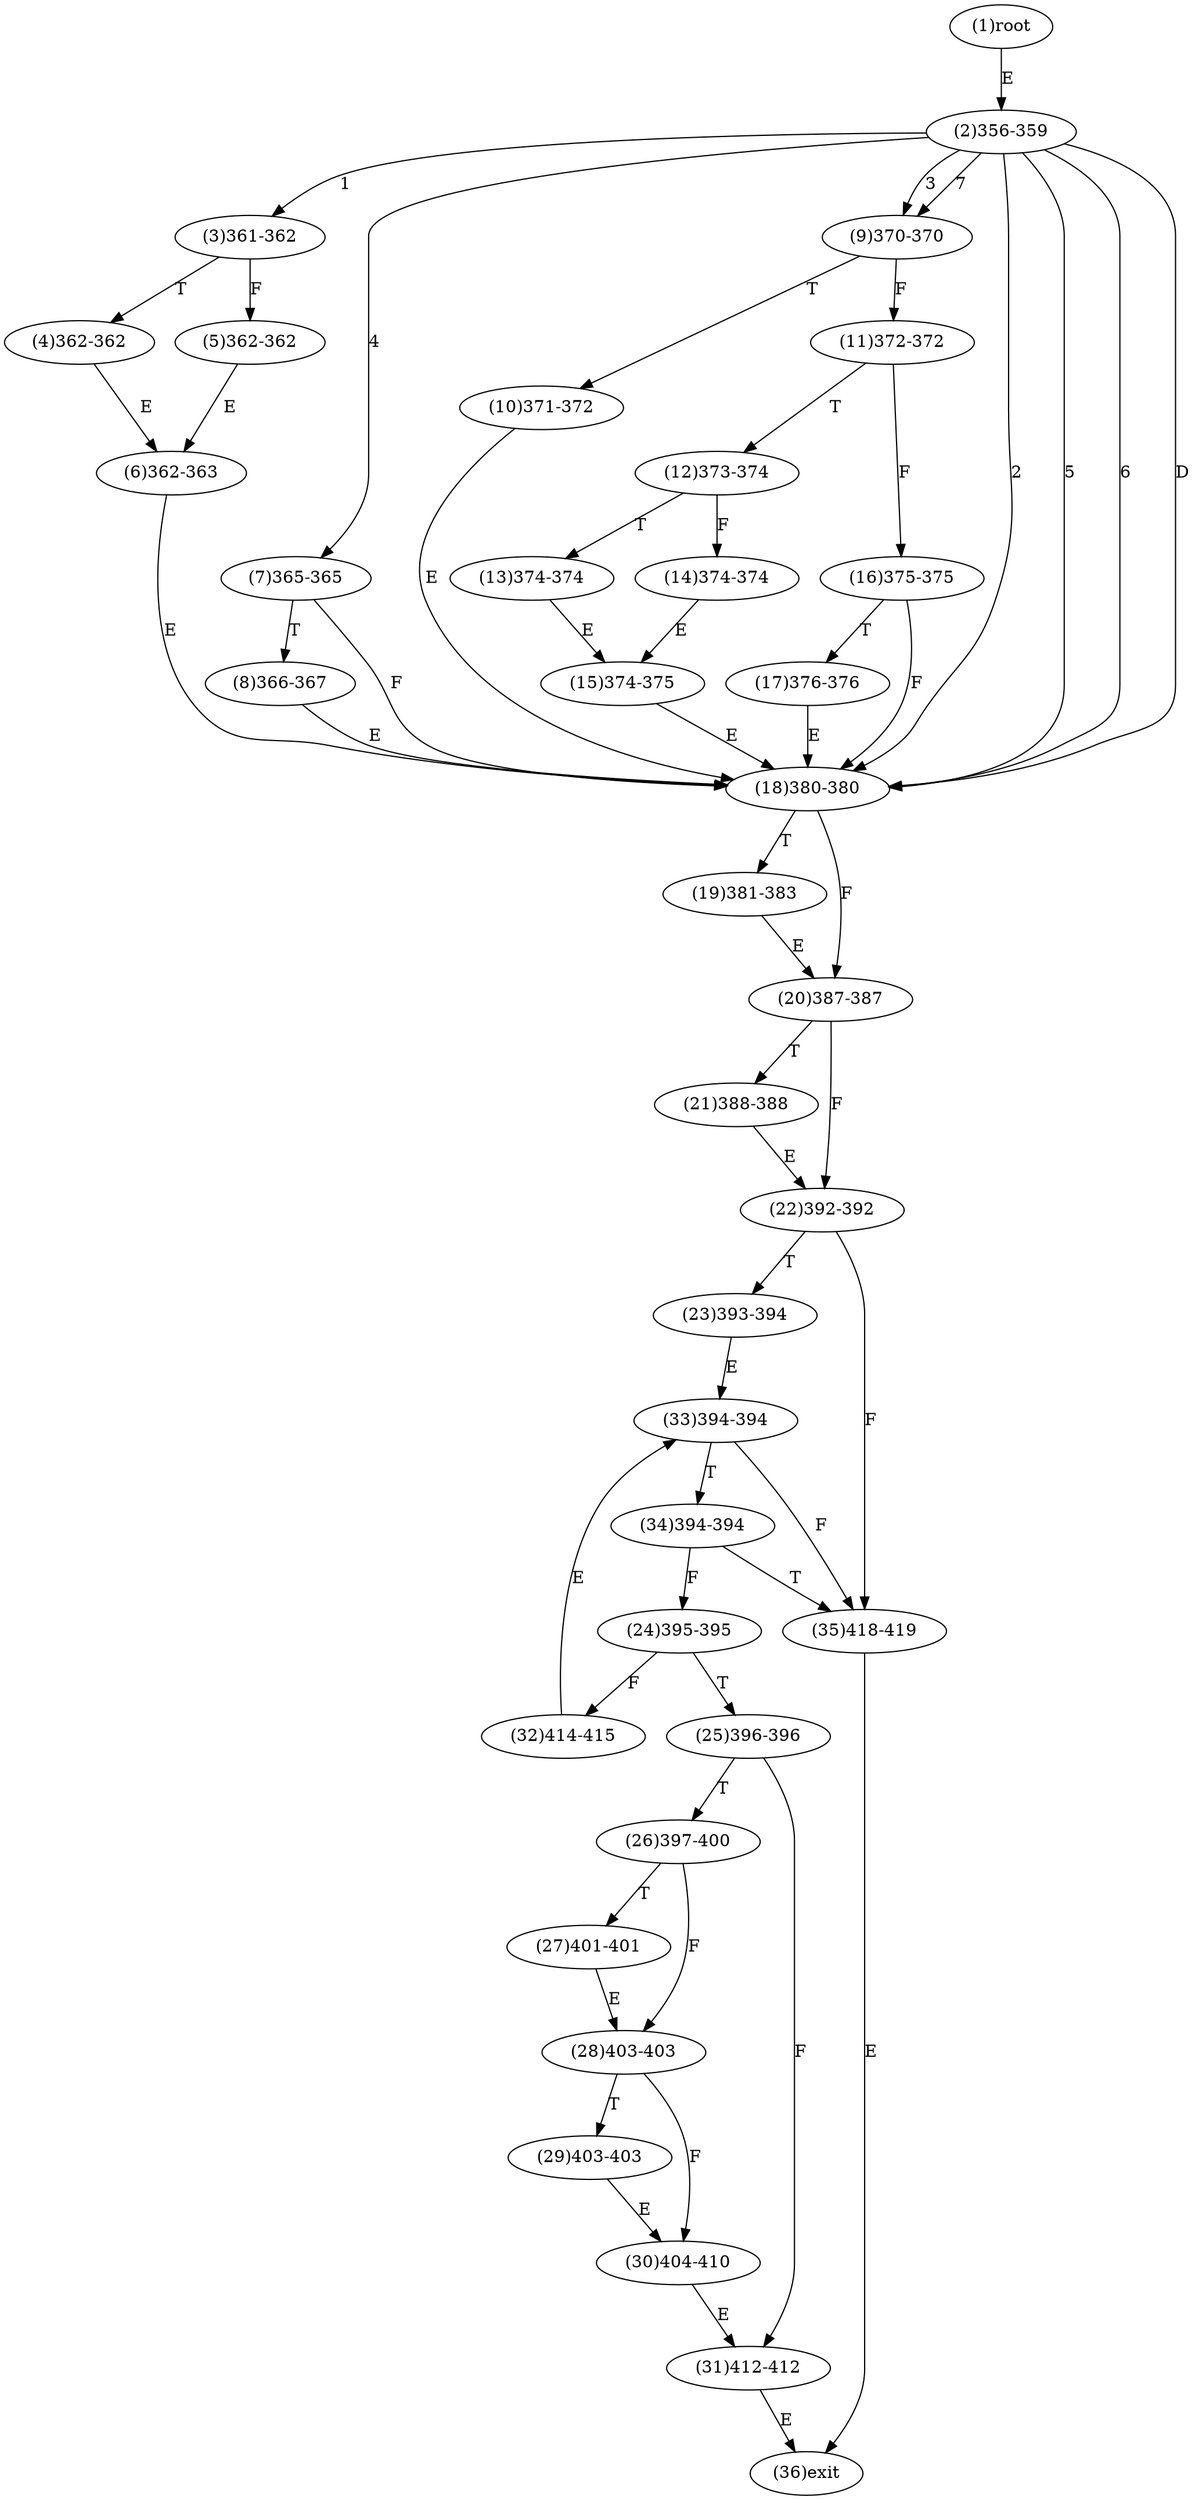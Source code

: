 digraph "" { 
1[ label="(1)root"];
2[ label="(2)356-359"];
3[ label="(3)361-362"];
4[ label="(4)362-362"];
5[ label="(5)362-362"];
6[ label="(6)362-363"];
7[ label="(7)365-365"];
8[ label="(8)366-367"];
9[ label="(9)370-370"];
10[ label="(10)371-372"];
11[ label="(11)372-372"];
12[ label="(12)373-374"];
13[ label="(13)374-374"];
14[ label="(14)374-374"];
15[ label="(15)374-375"];
17[ label="(17)376-376"];
16[ label="(16)375-375"];
19[ label="(19)381-383"];
18[ label="(18)380-380"];
21[ label="(21)388-388"];
20[ label="(20)387-387"];
23[ label="(23)393-394"];
22[ label="(22)392-392"];
25[ label="(25)396-396"];
24[ label="(24)395-395"];
27[ label="(27)401-401"];
26[ label="(26)397-400"];
29[ label="(29)403-403"];
28[ label="(28)403-403"];
31[ label="(31)412-412"];
30[ label="(30)404-410"];
34[ label="(34)394-394"];
35[ label="(35)418-419"];
32[ label="(32)414-415"];
33[ label="(33)394-394"];
36[ label="(36)exit"];
1->2[ label="E"];
2->3[ label="1"];
2->18[ label="2"];
2->9[ label="3"];
2->7[ label="4"];
2->18[ label="5"];
2->18[ label="6"];
2->9[ label="7"];
2->18[ label="D"];
3->5[ label="F"];
3->4[ label="T"];
4->6[ label="E"];
5->6[ label="E"];
6->18[ label="E"];
7->18[ label="F"];
7->8[ label="T"];
8->18[ label="E"];
9->11[ label="F"];
9->10[ label="T"];
10->18[ label="E"];
11->16[ label="F"];
11->12[ label="T"];
12->14[ label="F"];
12->13[ label="T"];
13->15[ label="E"];
14->15[ label="E"];
15->18[ label="E"];
16->18[ label="F"];
16->17[ label="T"];
17->18[ label="E"];
18->20[ label="F"];
18->19[ label="T"];
19->20[ label="E"];
20->22[ label="F"];
20->21[ label="T"];
21->22[ label="E"];
22->35[ label="F"];
22->23[ label="T"];
23->33[ label="E"];
24->32[ label="F"];
24->25[ label="T"];
25->31[ label="F"];
25->26[ label="T"];
26->28[ label="F"];
26->27[ label="T"];
27->28[ label="E"];
28->30[ label="F"];
28->29[ label="T"];
29->30[ label="E"];
30->31[ label="E"];
31->36[ label="E"];
32->33[ label="E"];
33->35[ label="F"];
33->34[ label="T"];
34->24[ label="F"];
34->35[ label="T"];
35->36[ label="E"];
}